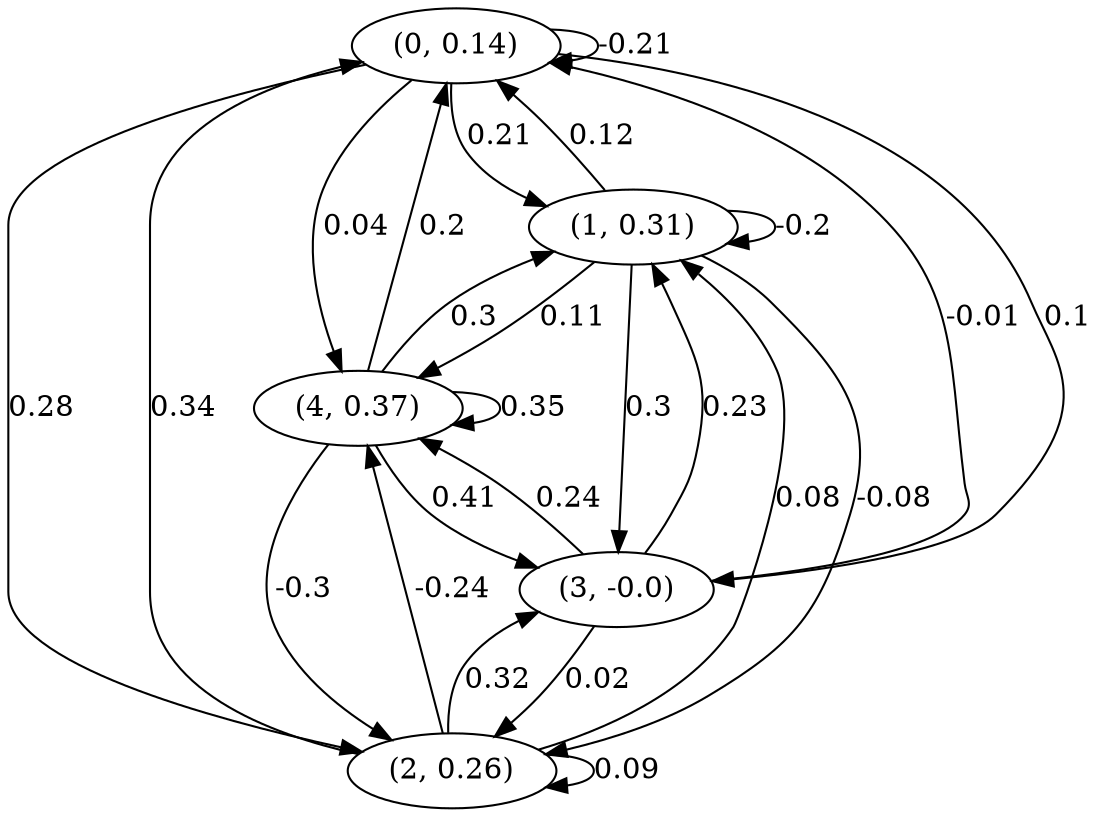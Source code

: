 digraph {
    0 [ label = "(0, 0.14)" ]
    1 [ label = "(1, 0.31)" ]
    2 [ label = "(2, 0.26)" ]
    3 [ label = "(3, -0.0)" ]
    4 [ label = "(4, 0.37)" ]
    0 -> 0 [ label = "-0.21" ]
    1 -> 1 [ label = "-0.2" ]
    2 -> 2 [ label = "0.09" ]
    4 -> 4 [ label = "0.35" ]
    1 -> 0 [ label = "0.12" ]
    2 -> 0 [ label = "0.34" ]
    3 -> 0 [ label = "-0.01" ]
    4 -> 0 [ label = "0.2" ]
    0 -> 1 [ label = "0.21" ]
    2 -> 1 [ label = "0.08" ]
    3 -> 1 [ label = "0.23" ]
    4 -> 1 [ label = "0.3" ]
    0 -> 2 [ label = "0.28" ]
    1 -> 2 [ label = "-0.08" ]
    3 -> 2 [ label = "0.02" ]
    4 -> 2 [ label = "-0.3" ]
    0 -> 3 [ label = "0.1" ]
    1 -> 3 [ label = "0.3" ]
    2 -> 3 [ label = "0.32" ]
    4 -> 3 [ label = "0.41" ]
    0 -> 4 [ label = "0.04" ]
    1 -> 4 [ label = "0.11" ]
    2 -> 4 [ label = "-0.24" ]
    3 -> 4 [ label = "0.24" ]
}

